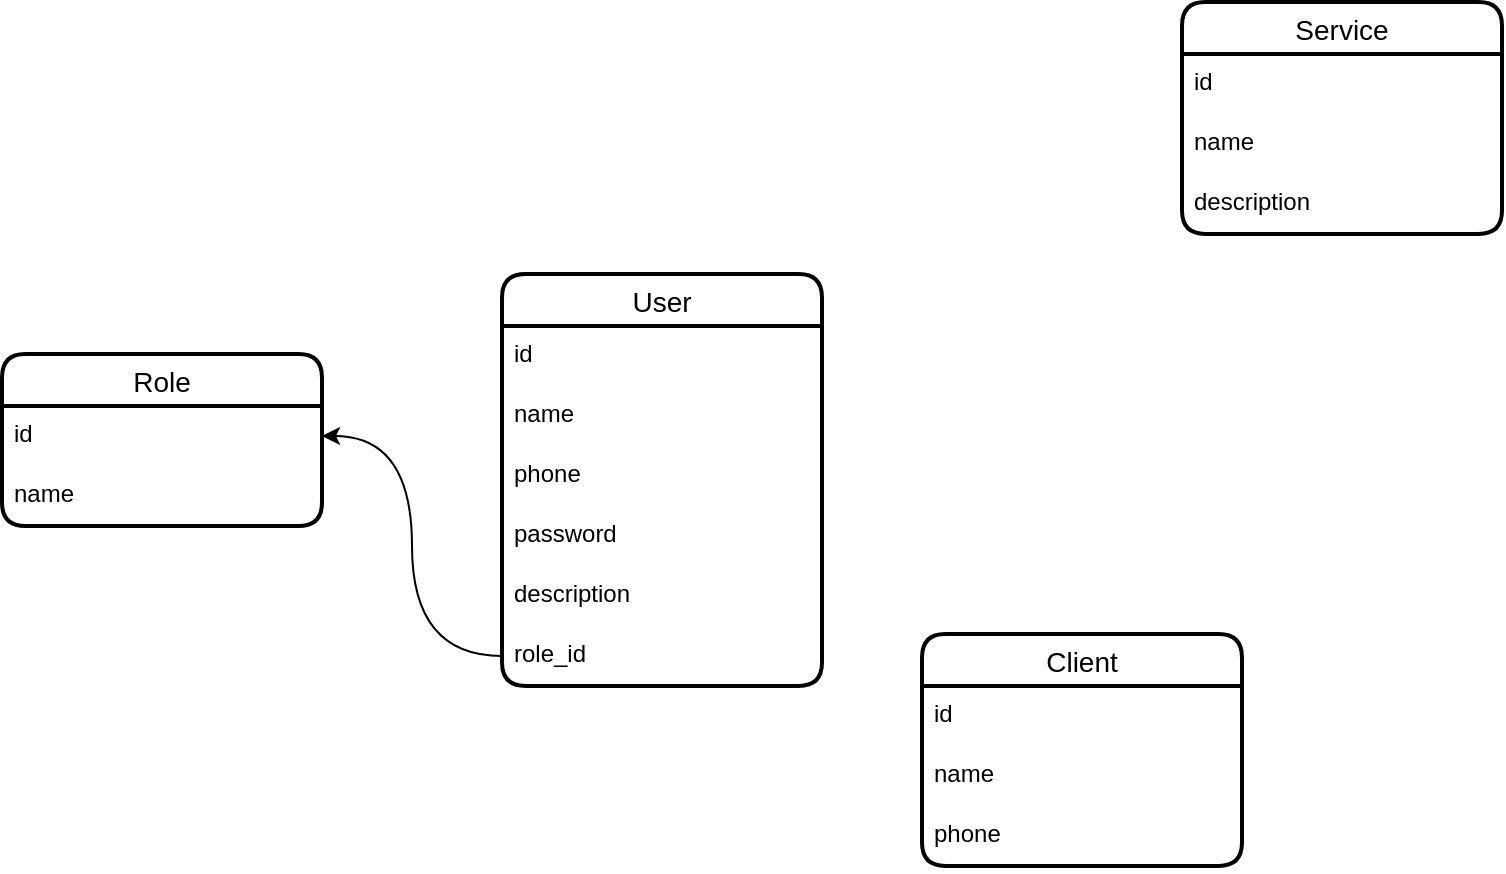 <mxfile version="22.1.16" type="github">
  <diagram name="Страница — 1" id="ncdPTAA-ER2mKt9o7VG_">
    <mxGraphModel dx="989" dy="509" grid="1" gridSize="10" guides="1" tooltips="1" connect="1" arrows="1" fold="1" page="1" pageScale="1" pageWidth="827" pageHeight="1169" math="0" shadow="0">
      <root>
        <mxCell id="0" />
        <mxCell id="1" parent="0" />
        <mxCell id="r5eRREEKTFyJS95Dbje0-1" value="User" style="swimlane;fontStyle=0;childLayout=stackLayout;horizontal=1;startSize=26;horizontalStack=0;resizeParent=1;resizeParentMax=0;resizeLast=0;collapsible=1;marginBottom=0;align=center;fontSize=14;strokeWidth=2;rounded=1;shadow=0;glass=0;swimlaneLine=1;" vertex="1" parent="1">
          <mxGeometry x="280" y="770" width="160" height="206" as="geometry" />
        </mxCell>
        <mxCell id="r5eRREEKTFyJS95Dbje0-2" value="id" style="text;strokeColor=none;fillColor=none;spacingLeft=4;spacingRight=4;overflow=hidden;rotatable=0;points=[[0,0.5],[1,0.5]];portConstraint=eastwest;fontSize=12;whiteSpace=wrap;html=1;" vertex="1" parent="r5eRREEKTFyJS95Dbje0-1">
          <mxGeometry y="26" width="160" height="30" as="geometry" />
        </mxCell>
        <mxCell id="r5eRREEKTFyJS95Dbje0-3" value="name" style="text;strokeColor=none;fillColor=none;spacingLeft=4;spacingRight=4;overflow=hidden;rotatable=0;points=[[0,0.5],[1,0.5]];portConstraint=eastwest;fontSize=12;whiteSpace=wrap;html=1;" vertex="1" parent="r5eRREEKTFyJS95Dbje0-1">
          <mxGeometry y="56" width="160" height="30" as="geometry" />
        </mxCell>
        <mxCell id="r5eRREEKTFyJS95Dbje0-4" value="phone" style="text;strokeColor=none;fillColor=none;spacingLeft=4;spacingRight=4;overflow=hidden;rotatable=0;points=[[0,0.5],[1,0.5]];portConstraint=eastwest;fontSize=12;whiteSpace=wrap;html=1;" vertex="1" parent="r5eRREEKTFyJS95Dbje0-1">
          <mxGeometry y="86" width="160" height="30" as="geometry" />
        </mxCell>
        <mxCell id="r5eRREEKTFyJS95Dbje0-5" value="password" style="text;strokeColor=none;fillColor=none;spacingLeft=4;spacingRight=4;overflow=hidden;rotatable=0;points=[[0,0.5],[1,0.5]];portConstraint=eastwest;fontSize=12;whiteSpace=wrap;html=1;" vertex="1" parent="r5eRREEKTFyJS95Dbje0-1">
          <mxGeometry y="116" width="160" height="30" as="geometry" />
        </mxCell>
        <mxCell id="r5eRREEKTFyJS95Dbje0-25" value="description" style="text;strokeColor=none;fillColor=none;spacingLeft=4;spacingRight=4;overflow=hidden;rotatable=0;points=[[0,0.5],[1,0.5]];portConstraint=eastwest;fontSize=12;whiteSpace=wrap;html=1;" vertex="1" parent="r5eRREEKTFyJS95Dbje0-1">
          <mxGeometry y="146" width="160" height="30" as="geometry" />
        </mxCell>
        <mxCell id="r5eRREEKTFyJS95Dbje0-7" value="role_id" style="text;strokeColor=none;fillColor=none;spacingLeft=4;spacingRight=4;overflow=hidden;rotatable=0;points=[[0,0.5],[1,0.5]];portConstraint=eastwest;fontSize=12;whiteSpace=wrap;html=1;" vertex="1" parent="r5eRREEKTFyJS95Dbje0-1">
          <mxGeometry y="176" width="160" height="30" as="geometry" />
        </mxCell>
        <mxCell id="r5eRREEKTFyJS95Dbje0-9" value="Role" style="swimlane;fontStyle=0;childLayout=stackLayout;horizontal=1;startSize=26;horizontalStack=0;resizeParent=1;resizeParentMax=0;resizeLast=0;collapsible=1;marginBottom=0;align=center;fontSize=14;strokeWidth=2;rounded=1;shadow=0;glass=0;swimlaneLine=1;" vertex="1" parent="1">
          <mxGeometry x="30" y="810" width="160" height="86" as="geometry">
            <mxRectangle x="350" y="140" width="90" height="30" as="alternateBounds" />
          </mxGeometry>
        </mxCell>
        <mxCell id="r5eRREEKTFyJS95Dbje0-10" value="id" style="text;strokeColor=none;fillColor=none;spacingLeft=4;spacingRight=4;overflow=hidden;rotatable=0;points=[[0,0.5],[1,0.5]];portConstraint=eastwest;fontSize=12;whiteSpace=wrap;html=1;" vertex="1" parent="r5eRREEKTFyJS95Dbje0-9">
          <mxGeometry y="26" width="160" height="30" as="geometry" />
        </mxCell>
        <mxCell id="r5eRREEKTFyJS95Dbje0-11" value="name" style="text;strokeColor=none;fillColor=none;spacingLeft=4;spacingRight=4;overflow=hidden;rotatable=0;points=[[0,0.5],[1,0.5]];portConstraint=eastwest;fontSize=12;whiteSpace=wrap;html=1;" vertex="1" parent="r5eRREEKTFyJS95Dbje0-9">
          <mxGeometry y="56" width="160" height="30" as="geometry" />
        </mxCell>
        <mxCell id="r5eRREEKTFyJS95Dbje0-12" style="edgeStyle=orthogonalEdgeStyle;rounded=0;orthogonalLoop=1;jettySize=auto;html=1;entryX=1;entryY=0.5;entryDx=0;entryDy=0;curved=1;" edge="1" parent="1" source="r5eRREEKTFyJS95Dbje0-7" target="r5eRREEKTFyJS95Dbje0-10">
          <mxGeometry relative="1" as="geometry" />
        </mxCell>
        <mxCell id="r5eRREEKTFyJS95Dbje0-13" value="Service" style="swimlane;fontStyle=0;childLayout=stackLayout;horizontal=1;startSize=26;horizontalStack=0;resizeParent=1;resizeParentMax=0;resizeLast=0;collapsible=1;marginBottom=0;align=center;fontSize=14;strokeWidth=2;rounded=1;shadow=0;glass=0;swimlaneLine=1;" vertex="1" parent="1">
          <mxGeometry x="620" y="634" width="160" height="116" as="geometry" />
        </mxCell>
        <mxCell id="r5eRREEKTFyJS95Dbje0-14" value="id" style="text;strokeColor=none;fillColor=none;spacingLeft=4;spacingRight=4;overflow=hidden;rotatable=0;points=[[0,0.5],[1,0.5]];portConstraint=eastwest;fontSize=12;whiteSpace=wrap;html=1;" vertex="1" parent="r5eRREEKTFyJS95Dbje0-13">
          <mxGeometry y="26" width="160" height="30" as="geometry" />
        </mxCell>
        <mxCell id="r5eRREEKTFyJS95Dbje0-15" value="name" style="text;strokeColor=none;fillColor=none;spacingLeft=4;spacingRight=4;overflow=hidden;rotatable=0;points=[[0,0.5],[1,0.5]];portConstraint=eastwest;fontSize=12;whiteSpace=wrap;html=1;" vertex="1" parent="r5eRREEKTFyJS95Dbje0-13">
          <mxGeometry y="56" width="160" height="30" as="geometry" />
        </mxCell>
        <mxCell id="r5eRREEKTFyJS95Dbje0-16" value="description" style="text;strokeColor=none;fillColor=none;spacingLeft=4;spacingRight=4;overflow=hidden;rotatable=0;points=[[0,0.5],[1,0.5]];portConstraint=eastwest;fontSize=12;whiteSpace=wrap;html=1;" vertex="1" parent="r5eRREEKTFyJS95Dbje0-13">
          <mxGeometry y="86" width="160" height="30" as="geometry" />
        </mxCell>
        <mxCell id="r5eRREEKTFyJS95Dbje0-26" value="Client" style="swimlane;fontStyle=0;childLayout=stackLayout;horizontal=1;startSize=26;horizontalStack=0;resizeParent=1;resizeParentMax=0;resizeLast=0;collapsible=1;marginBottom=0;align=center;fontSize=14;strokeWidth=2;rounded=1;shadow=0;glass=0;swimlaneLine=1;" vertex="1" parent="1">
          <mxGeometry x="490" y="950" width="160" height="116" as="geometry" />
        </mxCell>
        <mxCell id="r5eRREEKTFyJS95Dbje0-27" value="id" style="text;strokeColor=none;fillColor=none;spacingLeft=4;spacingRight=4;overflow=hidden;rotatable=0;points=[[0,0.5],[1,0.5]];portConstraint=eastwest;fontSize=12;whiteSpace=wrap;html=1;" vertex="1" parent="r5eRREEKTFyJS95Dbje0-26">
          <mxGeometry y="26" width="160" height="30" as="geometry" />
        </mxCell>
        <mxCell id="r5eRREEKTFyJS95Dbje0-28" value="name" style="text;strokeColor=none;fillColor=none;spacingLeft=4;spacingRight=4;overflow=hidden;rotatable=0;points=[[0,0.5],[1,0.5]];portConstraint=eastwest;fontSize=12;whiteSpace=wrap;html=1;" vertex="1" parent="r5eRREEKTFyJS95Dbje0-26">
          <mxGeometry y="56" width="160" height="30" as="geometry" />
        </mxCell>
        <mxCell id="r5eRREEKTFyJS95Dbje0-29" value="phone" style="text;strokeColor=none;fillColor=none;spacingLeft=4;spacingRight=4;overflow=hidden;rotatable=0;points=[[0,0.5],[1,0.5]];portConstraint=eastwest;fontSize=12;whiteSpace=wrap;html=1;" vertex="1" parent="r5eRREEKTFyJS95Dbje0-26">
          <mxGeometry y="86" width="160" height="30" as="geometry" />
        </mxCell>
      </root>
    </mxGraphModel>
  </diagram>
</mxfile>
